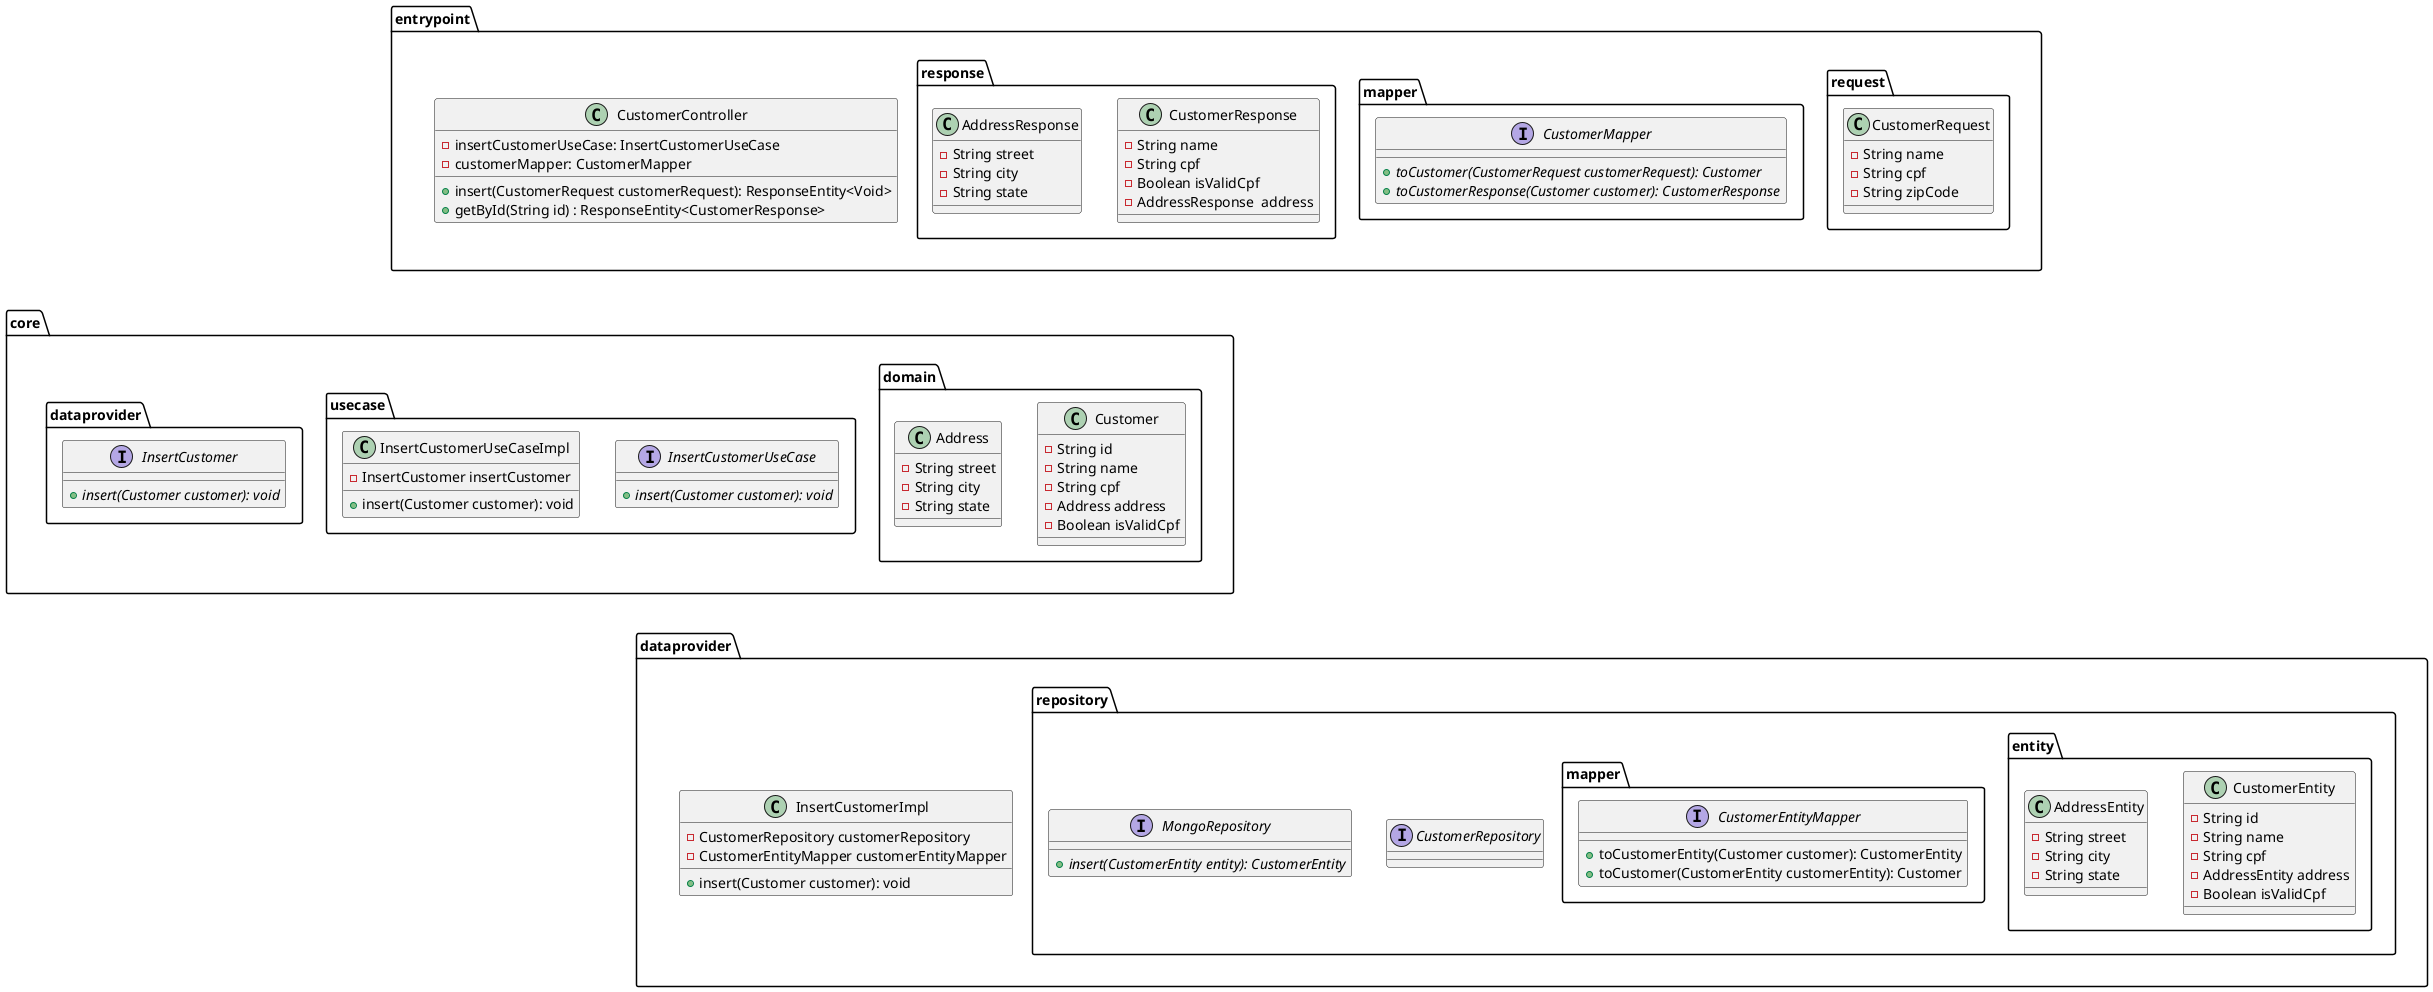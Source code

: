 @startuml

package core as C{
    package domain as D {
        class Customer {
            - String id
            - String name
            - String cpf
            - Address address
            - Boolean isValidCpf
        }

        class Address {
            - String street
            - String city
            - String state
        }
    }
    package usecase as US {
        interface InsertCustomerUseCase {
            {abstract} + insert(Customer customer): void
        }

        class InsertCustomerUseCaseImpl {
            - InsertCustomer insertCustomer
            + insert(Customer customer): void

        }
    }
    package dataprovider as CDP{
        interface InsertCustomer {
            {abstract} + insert(Customer customer): void
        }
    }
}

package dataprovider as DP{
    class InsertCustomerImpl {
        - CustomerRepository customerRepository
        - CustomerEntityMapper customerEntityMapper
        + insert(Customer customer): void
    }

    package repository as R {
        interface CustomerRepository {
        }

        interface MongoRepository {
            {abstract} + insert(CustomerEntity entity): CustomerEntity
        }
        package entity as DP_R_E{
            class CustomerEntity {
            - String id
                - String name
                - String cpf
                - AddressEntity address
                - Boolean isValidCpf
            }

            class AddressEntity {
                - String street
                - String city
                - String state
            }
        }
        package mapper as DP_R_M{
            interface CustomerEntityMapper {
                + toCustomerEntity(Customer customer): CustomerEntity
                + toCustomer(CustomerEntity customerEntity): Customer
            }
        }
    }
}


package entrypoint as EP {
    class CustomerController {
        - insertCustomerUseCase: InsertCustomerUseCase
        - customerMapper: CustomerMapper
        + insert(CustomerRequest customerRequest): ResponseEntity<Void>
        + getById(String id) : ResponseEntity<CustomerResponse>
    }
    package request as EP_RQ {
        class CustomerRequest {
            - String name
            - String cpf
            - String zipCode
        }
    }
    package mapper as EP_M {
        interface CustomerMapper {
            {abstract} + toCustomer(CustomerRequest customerRequest): Customer
            {abstract} + toCustomerResponse(Customer customer): CustomerResponse
        }
    }
    package response as EP_RP {
        class CustomerResponse {
            - String name
            - String cpf
            - Boolean isValidCpf
            - AddressResponse  address
        }
        class AddressResponse {
            - String street
            - String city
            - String state
        }
    }
}

'-----------------
EP-down[hidden]-C
DP-up[hidden]-C
EP-down[hidden]-DP


'----------------

'DP_R_M-up[hidden]-DP_R_E
'EP_M-up[hidden]-EP_RQ
'EP_RP-up[hidden]-EP_M
@enduml